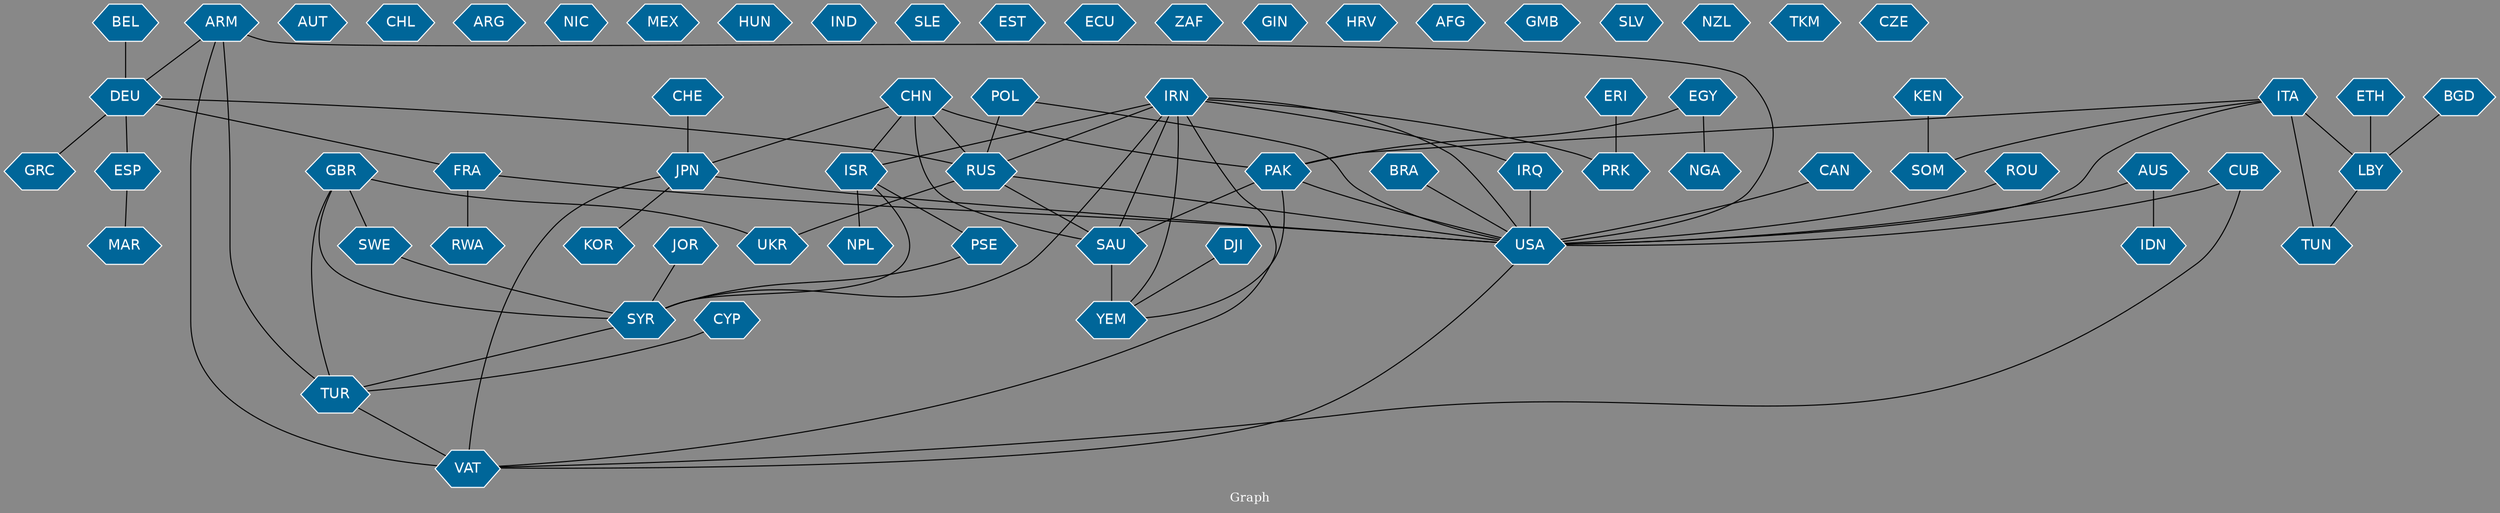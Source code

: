 // Countries together in item graph
graph {
	graph [bgcolor="#888888" fontcolor=white fontsize=12 label="Graph" outputorder=edgesfirst overlap=prism]
	node [color=white fillcolor="#006699" fontcolor=white fontname=Helvetica shape=hexagon style=filled]
	edge [arrowhead=open color=black fontcolor=white fontname=Courier fontsize=12]
		IRQ [label=IRQ]
		NGA [label=NGA]
		RUS [label=RUS]
		UKR [label=UKR]
		DEU [label=DEU]
		USA [label=USA]
		VAT [label=VAT]
		JPN [label=JPN]
		ITA [label=ITA]
		JOR [label=JOR]
		CHE [label=CHE]
		ARM [label=ARM]
		EGY [label=EGY]
		DJI [label=DJI]
		YEM [label=YEM]
		SAU [label=SAU]
		CAN [label=CAN]
		GBR [label=GBR]
		AUT [label=AUT]
		NPL [label=NPL]
		KEN [label=KEN]
		SOM [label=SOM]
		ESP [label=ESP]
		BEL [label=BEL]
		IRN [label=IRN]
		CHL [label=CHL]
		PAK [label=PAK]
		SYR [label=SYR]
		ISR [label=ISR]
		PSE [label=PSE]
		FRA [label=FRA]
		POL [label=POL]
		SWE [label=SWE]
		ARG [label=ARG]
		CUB [label=CUB]
		PRK [label=PRK]
		IDN [label=IDN]
		NIC [label=NIC]
		MEX [label=MEX]
		HUN [label=HUN]
		LBY [label=LBY]
		ETH [label=ETH]
		ROU [label=ROU]
		IND [label=IND]
		BRA [label=BRA]
		RWA [label=RWA]
		TUR [label=TUR]
		SLE [label=SLE]
		EST [label=EST]
		GRC [label=GRC]
		TUN [label=TUN]
		ECU [label=ECU]
		CHN [label=CHN]
		ERI [label=ERI]
		KOR [label=KOR]
		ZAF [label=ZAF]
		GIN [label=GIN]
		HRV [label=HRV]
		AFG [label=AFG]
		BGD [label=BGD]
		AUS [label=AUS]
		GMB [label=GMB]
		SLV [label=SLV]
		NZL [label=NZL]
		CYP [label=CYP]
		TKM [label=TKM]
		MAR [label=MAR]
		CZE [label=CZE]
			ROU -- USA [weight=1]
			GBR -- UKR [weight=1]
			IRN -- RUS [weight=1]
			FRA -- USA [weight=1]
			DEU -- FRA [weight=1]
			POL -- RUS [weight=2]
			ISR -- PSE [weight=1]
			SYR -- TUR [weight=1]
			DEU -- RUS [weight=1]
			JPN -- USA [weight=2]
			ITA -- TUN [weight=1]
			PAK -- USA [weight=1]
			USA -- VAT [weight=1]
			ERI -- PRK [weight=1]
			ETH -- LBY [weight=2]
			JPN -- VAT [weight=1]
			AUS -- USA [weight=1]
			SWE -- SYR [weight=2]
			ISR -- SYR [weight=1]
			CAN -- USA [weight=1]
			SAU -- YEM [weight=18]
			EGY -- NGA [weight=1]
			AUS -- IDN [weight=1]
			IRQ -- USA [weight=1]
			PSE -- SYR [weight=2]
			ITA -- SOM [weight=1]
			GBR -- SWE [weight=1]
			RUS -- SAU [weight=1]
			CHN -- SAU [weight=1]
			LBY -- TUN [weight=1]
			CYP -- TUR [weight=1]
			ARM -- TUR [weight=3]
			GBR -- TUR [weight=1]
			DEU -- ESP [weight=1]
			EGY -- PAK [weight=1]
			BRA -- USA [weight=1]
			ARM -- USA [weight=1]
			TUR -- VAT [weight=2]
			ESP -- MAR [weight=1]
			CHN -- JPN [weight=1]
			CHN -- RUS [weight=2]
			CHE -- JPN [weight=2]
			RUS -- USA [weight=2]
			CUB -- VAT [weight=1]
			RUS -- UKR [weight=8]
			ITA -- USA [weight=1]
			IRN -- ISR [weight=1]
			PAK -- SAU [weight=2]
			IRN -- USA [weight=4]
			CUB -- USA [weight=8]
			CHN -- ISR [weight=1]
			IRN -- PRK [weight=1]
			DEU -- GRC [weight=2]
			JOR -- SYR [weight=1]
			IRN -- SAU [weight=2]
			ITA -- PAK [weight=1]
			ISR -- NPL [weight=2]
			KEN -- SOM [weight=2]
			BGD -- LBY [weight=1]
			ARM -- VAT [weight=2]
			IRN -- SYR [weight=1]
			IRN -- IRQ [weight=1]
			FRA -- RWA [weight=1]
			DJI -- YEM [weight=1]
			CHN -- PAK [weight=1]
			IRN -- YEM [weight=8]
			POL -- USA [weight=1]
			PAK -- YEM [weight=2]
			ARM -- DEU [weight=2]
			BEL -- DEU [weight=1]
			JPN -- KOR [weight=2]
			ITA -- LBY [weight=3]
			GBR -- SYR [weight=1]
			IRN -- VAT [weight=1]
}